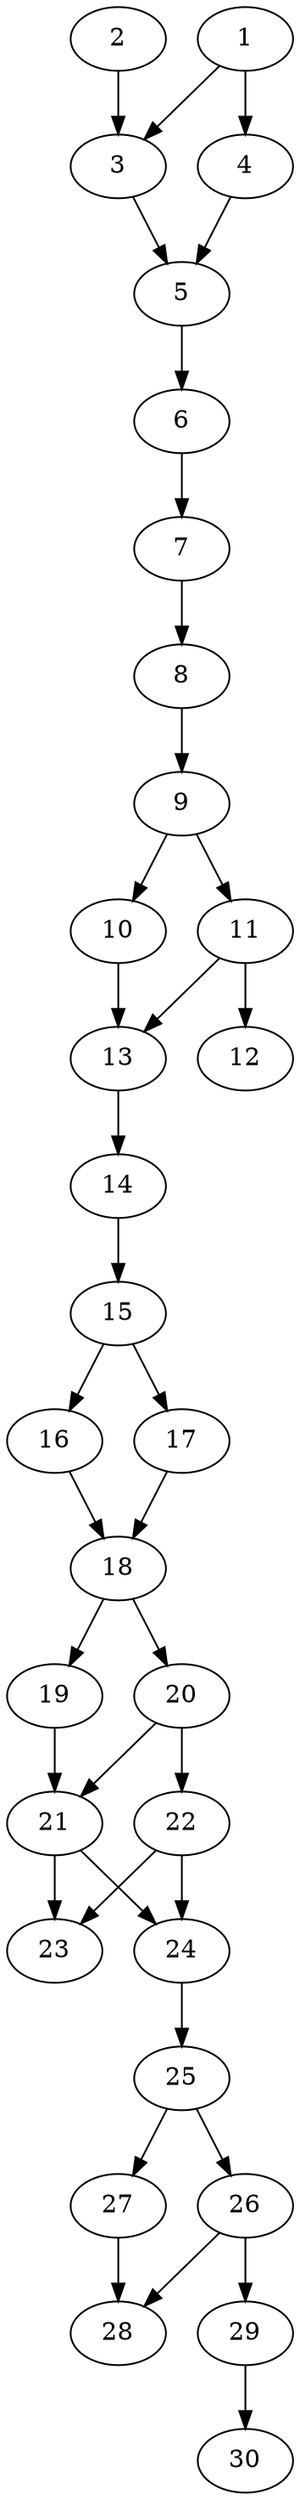 // DAG automatically generated by daggen at Thu Oct  3 14:04:18 2019
// ./daggen --dot -n 30 --ccr 0.4 --fat 0.3 --regular 0.5 --density 0.9 --mindata 5242880 --maxdata 52428800 
digraph G {
  1 [size="63577600", alpha="0.12", expect_size="25431040"] 
  1 -> 3 [size ="25431040"]
  1 -> 4 [size ="25431040"]
  2 [size="22612480", alpha="0.04", expect_size="9044992"] 
  2 -> 3 [size ="9044992"]
  3 [size="50772480", alpha="0.17", expect_size="20308992"] 
  3 -> 5 [size ="20308992"]
  4 [size="21230080", alpha="0.10", expect_size="8492032"] 
  4 -> 5 [size ="8492032"]
  5 [size="85242880", alpha="0.11", expect_size="34097152"] 
  5 -> 6 [size ="34097152"]
  6 [size="86955520", alpha="0.12", expect_size="34782208"] 
  6 -> 7 [size ="34782208"]
  7 [size="46840320", alpha="0.15", expect_size="18736128"] 
  7 -> 8 [size ="18736128"]
  8 [size="49884160", alpha="0.05", expect_size="19953664"] 
  8 -> 9 [size ="19953664"]
  9 [size="17469440", alpha="0.17", expect_size="6987776"] 
  9 -> 10 [size ="6987776"]
  9 -> 11 [size ="6987776"]
  10 [size="22128640", alpha="0.07", expect_size="8851456"] 
  10 -> 13 [size ="8851456"]
  11 [size="88762880", alpha="0.16", expect_size="35505152"] 
  11 -> 12 [size ="35505152"]
  11 -> 13 [size ="35505152"]
  12 [size="39892480", alpha="0.05", expect_size="15956992"] 
  13 [size="63336960", alpha="0.08", expect_size="25334784"] 
  13 -> 14 [size ="25334784"]
  14 [size="44856320", alpha="0.03", expect_size="17942528"] 
  14 -> 15 [size ="17942528"]
  15 [size="101240320", alpha="0.04", expect_size="40496128"] 
  15 -> 16 [size ="40496128"]
  15 -> 17 [size ="40496128"]
  16 [size="49779200", alpha="0.13", expect_size="19911680"] 
  16 -> 18 [size ="19911680"]
  17 [size="121149440", alpha="0.14", expect_size="48459776"] 
  17 -> 18 [size ="48459776"]
  18 [size="93721600", alpha="0.12", expect_size="37488640"] 
  18 -> 19 [size ="37488640"]
  18 -> 20 [size ="37488640"]
  19 [size="123320320", alpha="0.10", expect_size="49328128"] 
  19 -> 21 [size ="49328128"]
  20 [size="107998720", alpha="0.06", expect_size="43199488"] 
  20 -> 21 [size ="43199488"]
  20 -> 22 [size ="43199488"]
  21 [size="34004480", alpha="0.11", expect_size="13601792"] 
  21 -> 23 [size ="13601792"]
  21 -> 24 [size ="13601792"]
  22 [size="128855040", alpha="0.18", expect_size="51542016"] 
  22 -> 23 [size ="51542016"]
  22 -> 24 [size ="51542016"]
  23 [size="40657920", alpha="0.10", expect_size="16263168"] 
  24 [size="88793600", alpha="0.05", expect_size="35517440"] 
  24 -> 25 [size ="35517440"]
  25 [size="106828800", alpha="0.11", expect_size="42731520"] 
  25 -> 26 [size ="42731520"]
  25 -> 27 [size ="42731520"]
  26 [size="129559040", alpha="0.10", expect_size="51823616"] 
  26 -> 28 [size ="51823616"]
  26 -> 29 [size ="51823616"]
  27 [size="89331200", alpha="0.15", expect_size="35732480"] 
  27 -> 28 [size ="35732480"]
  28 [size="51655680", alpha="0.06", expect_size="20662272"] 
  29 [size="124866560", alpha="0.17", expect_size="49946624"] 
  29 -> 30 [size ="49946624"]
  30 [size="65423360", alpha="0.11", expect_size="26169344"] 
}
